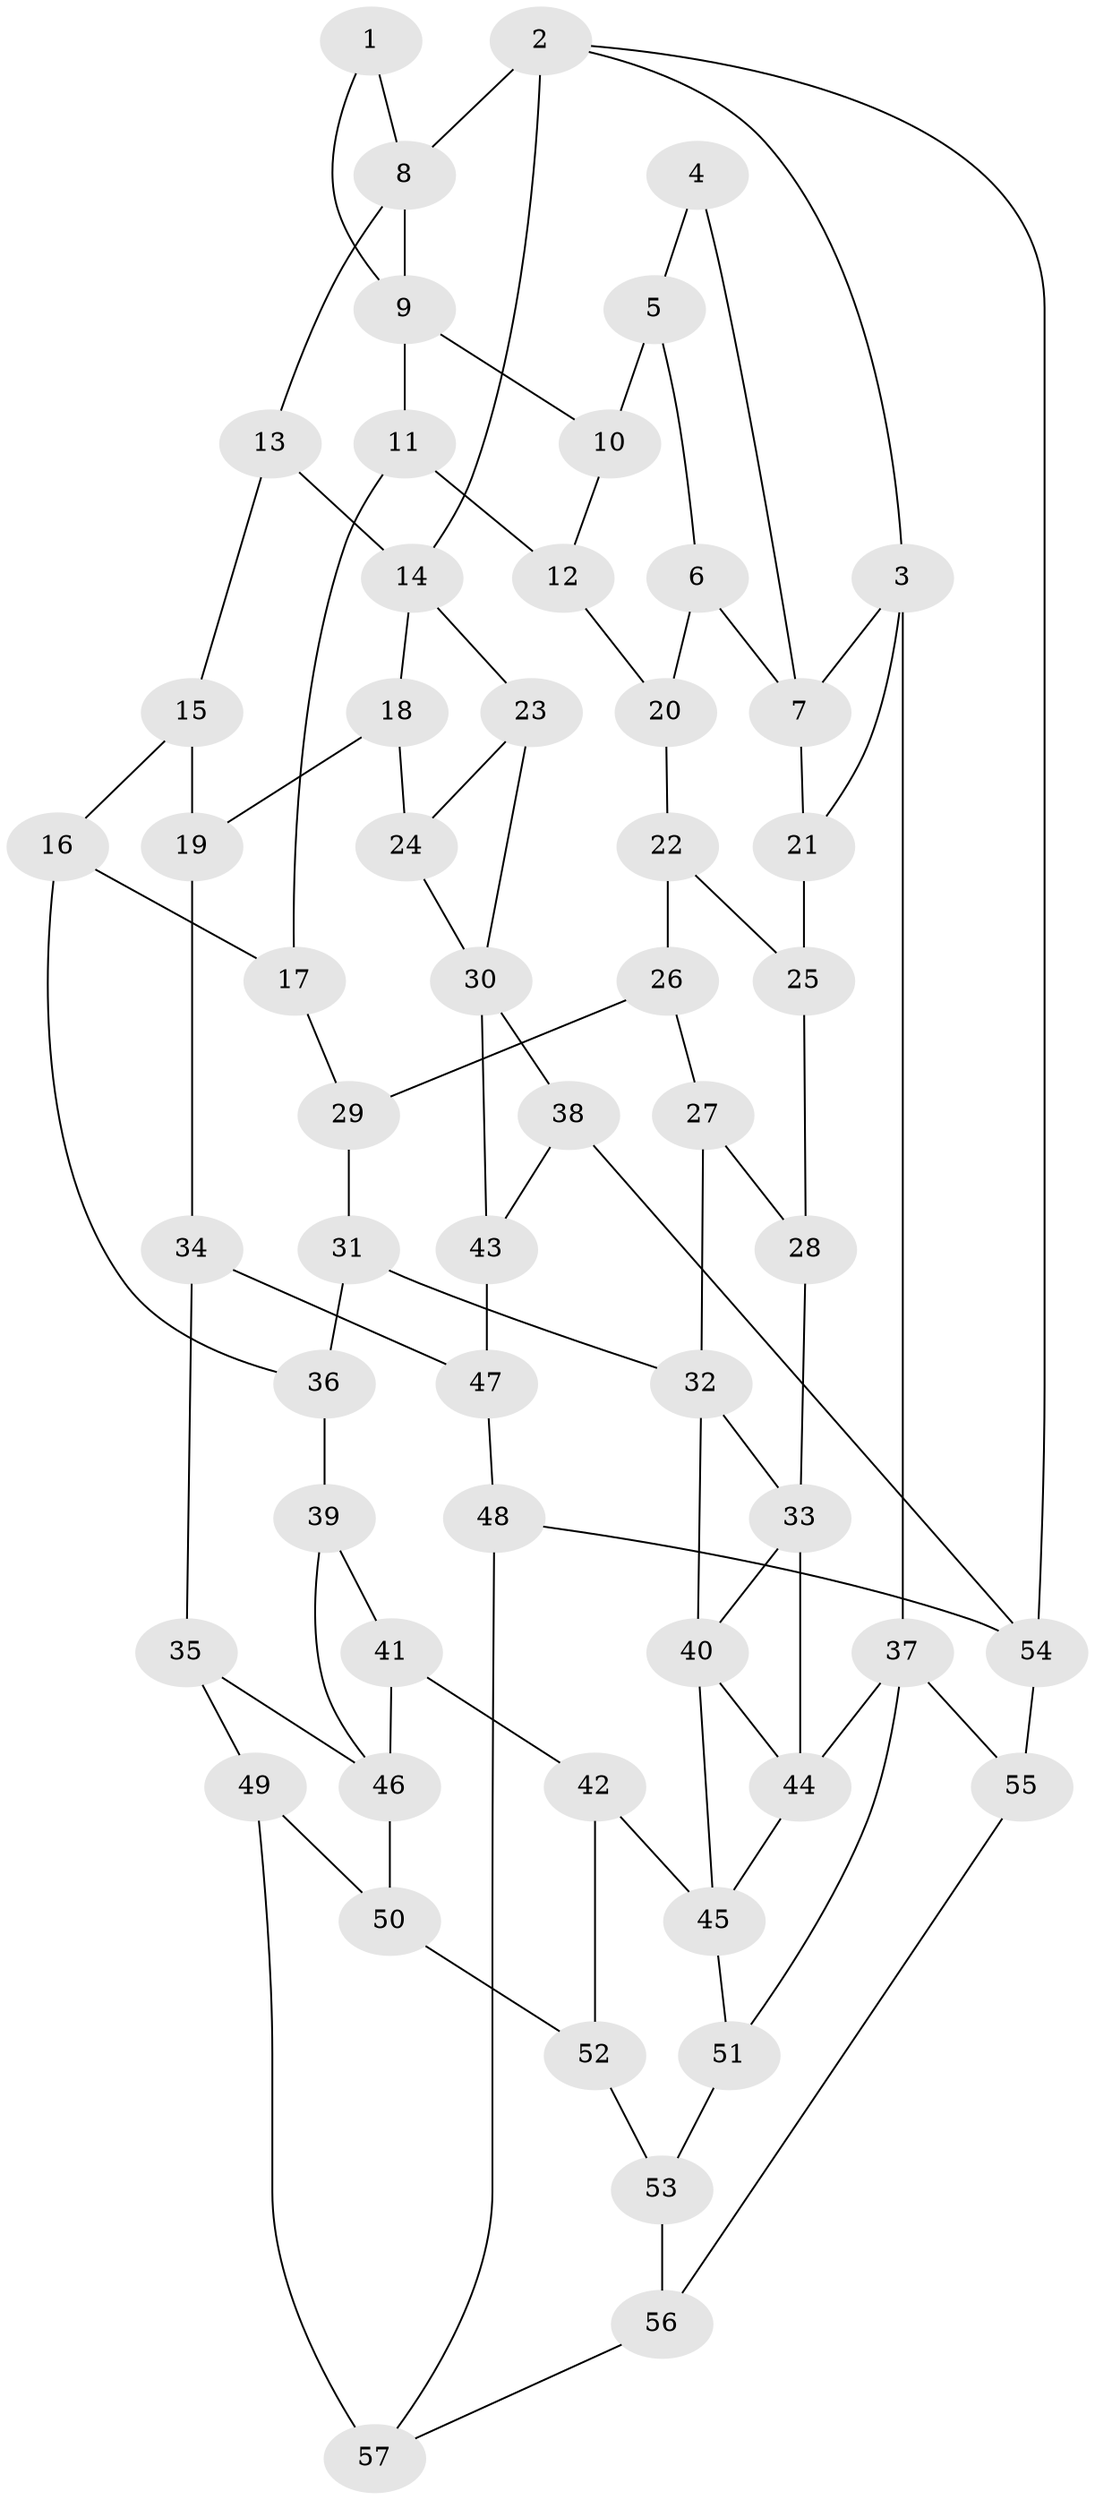 // original degree distribution, {3: 0.024691358024691357, 4: 0.2839506172839506, 6: 0.24691358024691357, 5: 0.4444444444444444}
// Generated by graph-tools (version 1.1) at 2025/38/03/04/25 23:38:25]
// undirected, 57 vertices, 92 edges
graph export_dot {
  node [color=gray90,style=filled];
  1;
  2;
  3;
  4;
  5;
  6;
  7;
  8;
  9;
  10;
  11;
  12;
  13;
  14;
  15;
  16;
  17;
  18;
  19;
  20;
  21;
  22;
  23;
  24;
  25;
  26;
  27;
  28;
  29;
  30;
  31;
  32;
  33;
  34;
  35;
  36;
  37;
  38;
  39;
  40;
  41;
  42;
  43;
  44;
  45;
  46;
  47;
  48;
  49;
  50;
  51;
  52;
  53;
  54;
  55;
  56;
  57;
  1 -- 8 [weight=1.0];
  1 -- 9 [weight=1.0];
  2 -- 3 [weight=1.0];
  2 -- 8 [weight=1.0];
  2 -- 14 [weight=1.0];
  2 -- 54 [weight=1.0];
  3 -- 7 [weight=1.0];
  3 -- 21 [weight=1.0];
  3 -- 37 [weight=1.0];
  4 -- 5 [weight=1.0];
  4 -- 7 [weight=1.0];
  5 -- 6 [weight=1.0];
  5 -- 10 [weight=2.0];
  6 -- 7 [weight=1.0];
  6 -- 20 [weight=1.0];
  7 -- 21 [weight=1.0];
  8 -- 9 [weight=1.0];
  8 -- 13 [weight=1.0];
  9 -- 10 [weight=1.0];
  9 -- 11 [weight=1.0];
  10 -- 12 [weight=1.0];
  11 -- 12 [weight=1.0];
  11 -- 17 [weight=1.0];
  12 -- 20 [weight=1.0];
  13 -- 14 [weight=1.0];
  13 -- 15 [weight=1.0];
  14 -- 18 [weight=1.0];
  14 -- 23 [weight=1.0];
  15 -- 16 [weight=1.0];
  15 -- 19 [weight=1.0];
  16 -- 17 [weight=1.0];
  16 -- 36 [weight=1.0];
  17 -- 29 [weight=1.0];
  18 -- 19 [weight=1.0];
  18 -- 24 [weight=2.0];
  19 -- 34 [weight=1.0];
  20 -- 22 [weight=1.0];
  21 -- 25 [weight=2.0];
  22 -- 25 [weight=1.0];
  22 -- 26 [weight=1.0];
  23 -- 24 [weight=1.0];
  23 -- 30 [weight=1.0];
  24 -- 30 [weight=1.0];
  25 -- 28 [weight=1.0];
  26 -- 27 [weight=1.0];
  26 -- 29 [weight=1.0];
  27 -- 28 [weight=1.0];
  27 -- 32 [weight=1.0];
  28 -- 33 [weight=1.0];
  29 -- 31 [weight=1.0];
  30 -- 38 [weight=1.0];
  30 -- 43 [weight=1.0];
  31 -- 32 [weight=1.0];
  31 -- 36 [weight=1.0];
  32 -- 33 [weight=1.0];
  32 -- 40 [weight=1.0];
  33 -- 40 [weight=1.0];
  33 -- 44 [weight=1.0];
  34 -- 35 [weight=1.0];
  34 -- 47 [weight=1.0];
  35 -- 46 [weight=1.0];
  35 -- 49 [weight=1.0];
  36 -- 39 [weight=2.0];
  37 -- 44 [weight=1.0];
  37 -- 51 [weight=1.0];
  37 -- 55 [weight=1.0];
  38 -- 43 [weight=1.0];
  38 -- 54 [weight=1.0];
  39 -- 41 [weight=1.0];
  39 -- 46 [weight=1.0];
  40 -- 44 [weight=1.0];
  40 -- 45 [weight=1.0];
  41 -- 42 [weight=1.0];
  41 -- 46 [weight=1.0];
  42 -- 45 [weight=1.0];
  42 -- 52 [weight=1.0];
  43 -- 47 [weight=2.0];
  44 -- 45 [weight=1.0];
  45 -- 51 [weight=1.0];
  46 -- 50 [weight=1.0];
  47 -- 48 [weight=1.0];
  48 -- 54 [weight=1.0];
  48 -- 57 [weight=1.0];
  49 -- 50 [weight=1.0];
  49 -- 57 [weight=2.0];
  50 -- 52 [weight=1.0];
  51 -- 53 [weight=1.0];
  52 -- 53 [weight=1.0];
  53 -- 56 [weight=1.0];
  54 -- 55 [weight=2.0];
  55 -- 56 [weight=1.0];
  56 -- 57 [weight=1.0];
}
